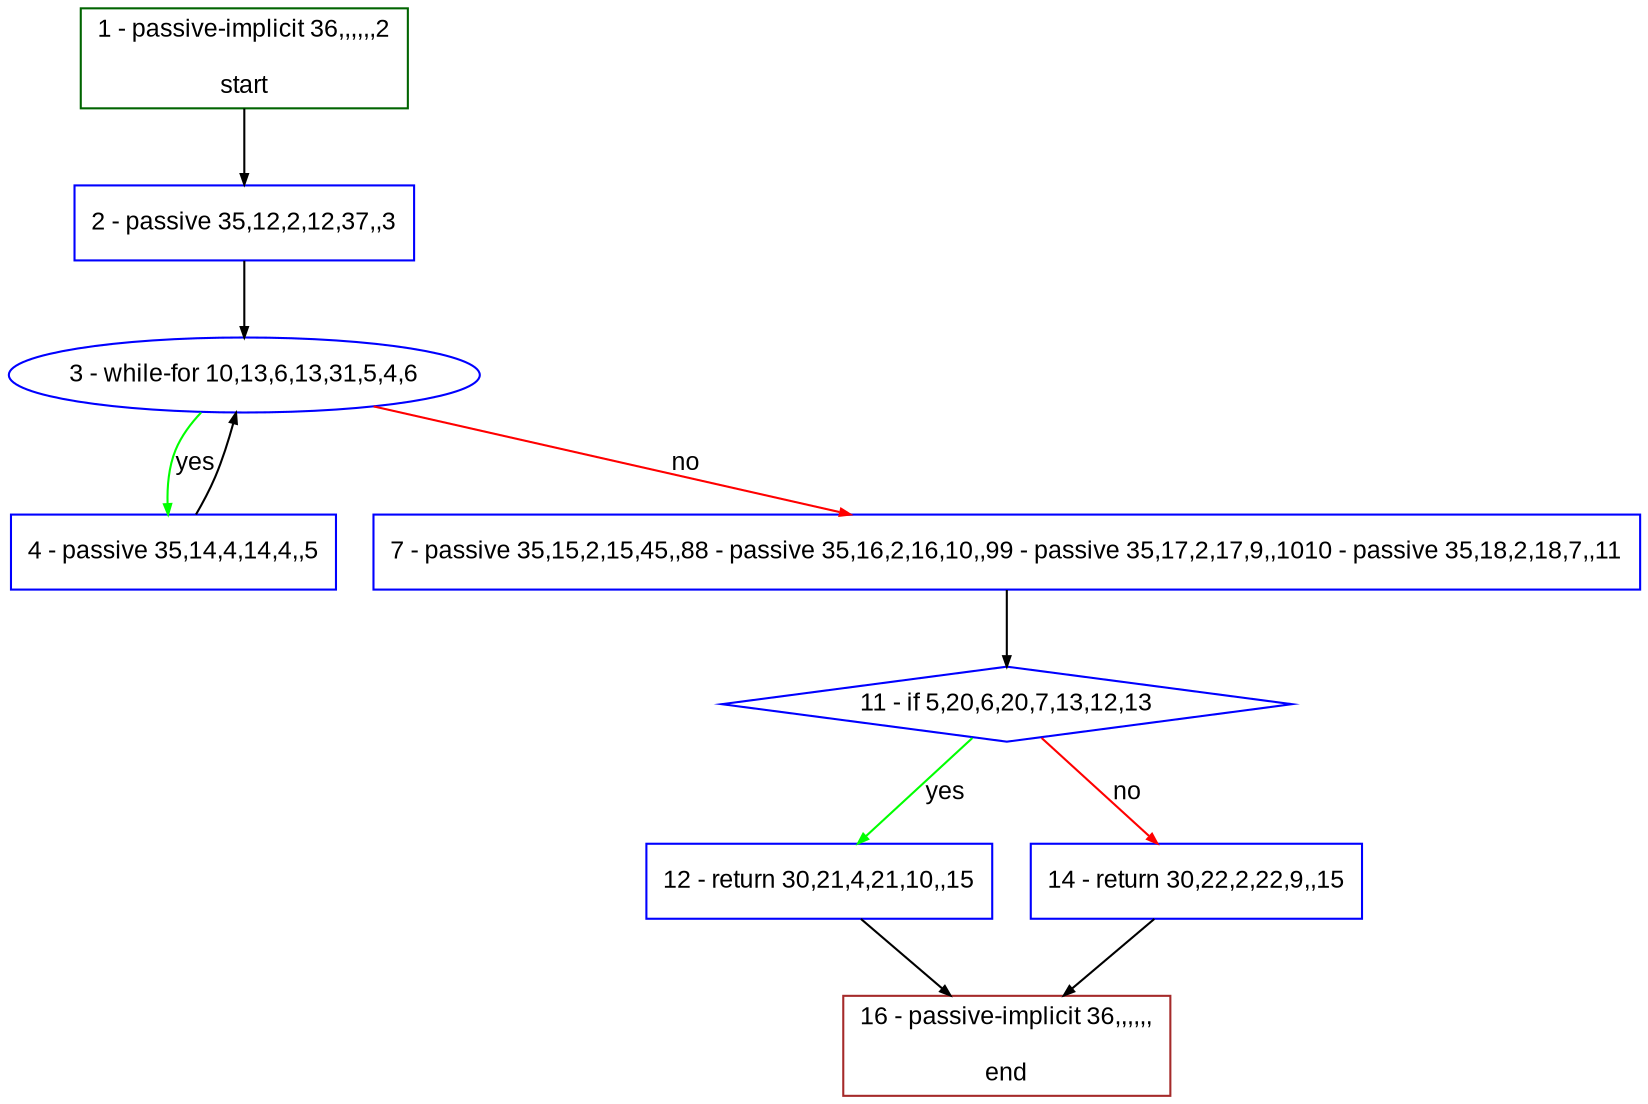 digraph "" {
  graph [bgcolor="white", fillcolor="#FFFFCC", pack="true", packmode="clust", fontname="Arial", label="", fontsize="12", compound="true", style="rounded,filled"];
  node [node_initialized="no", fillcolor="white", fontname="Arial", label="", color="grey", fontsize="12", fixedsize="false", compound="true", shape="rectangle", style="filled"];
  edge [arrowtail="none", lhead="", fontcolor="black", fontname="Arial", label="", color="black", fontsize="12", arrowhead="normal", arrowsize="0.5", compound="true", ltail="", dir="forward"];
  __N1 [fillcolor="#ffffff", label="2 - passive 35,12,2,12,37,,3", color="#0000ff", shape="box", style="filled"];
  __N2 [fillcolor="#ffffff", label="1 - passive-implicit 36,,,,,,2\n\nstart", color="#006400", shape="box", style="filled"];
  __N3 [fillcolor="#ffffff", label="3 - while-for 10,13,6,13,31,5,4,6", color="#0000ff", shape="oval", style="filled"];
  __N4 [fillcolor="#ffffff", label="4 - passive 35,14,4,14,4,,5", color="#0000ff", shape="box", style="filled"];
  __N5 [fillcolor="#ffffff", label="7 - passive 35,15,2,15,45,,88 - passive 35,16,2,16,10,,99 - passive 35,17,2,17,9,,1010 - passive 35,18,2,18,7,,11", color="#0000ff", shape="box", style="filled"];
  __N6 [fillcolor="#ffffff", label="11 - if 5,20,6,20,7,13,12,13", color="#0000ff", shape="diamond", style="filled"];
  __N7 [fillcolor="#ffffff", label="12 - return 30,21,4,21,10,,15", color="#0000ff", shape="box", style="filled"];
  __N8 [fillcolor="#ffffff", label="14 - return 30,22,2,22,9,,15", color="#0000ff", shape="box", style="filled"];
  __N9 [fillcolor="#ffffff", label="16 - passive-implicit 36,,,,,,\n\nend", color="#a52a2a", shape="box", style="filled"];
  __N2 -> __N1 [arrowtail="none", color="#000000", label="", arrowhead="normal", dir="forward"];
  __N1 -> __N3 [arrowtail="none", color="#000000", label="", arrowhead="normal", dir="forward"];
  __N3 -> __N4 [arrowtail="none", color="#00ff00", label="yes", arrowhead="normal", dir="forward"];
  __N4 -> __N3 [arrowtail="none", color="#000000", label="", arrowhead="normal", dir="forward"];
  __N3 -> __N5 [arrowtail="none", color="#ff0000", label="no", arrowhead="normal", dir="forward"];
  __N5 -> __N6 [arrowtail="none", color="#000000", label="", arrowhead="normal", dir="forward"];
  __N6 -> __N7 [arrowtail="none", color="#00ff00", label="yes", arrowhead="normal", dir="forward"];
  __N6 -> __N8 [arrowtail="none", color="#ff0000", label="no", arrowhead="normal", dir="forward"];
  __N7 -> __N9 [arrowtail="none", color="#000000", label="", arrowhead="normal", dir="forward"];
  __N8 -> __N9 [arrowtail="none", color="#000000", label="", arrowhead="normal", dir="forward"];
}
